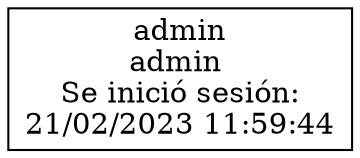digraph {
node [shape=box]
{rank=same "admin
admin 
Se inició sesión:
21/02/2023 11:59:44"}
edge [dir=none]
{rank=same "admin
admin 
Se inició sesión:
21/02/2023 11:59:44"}
}
